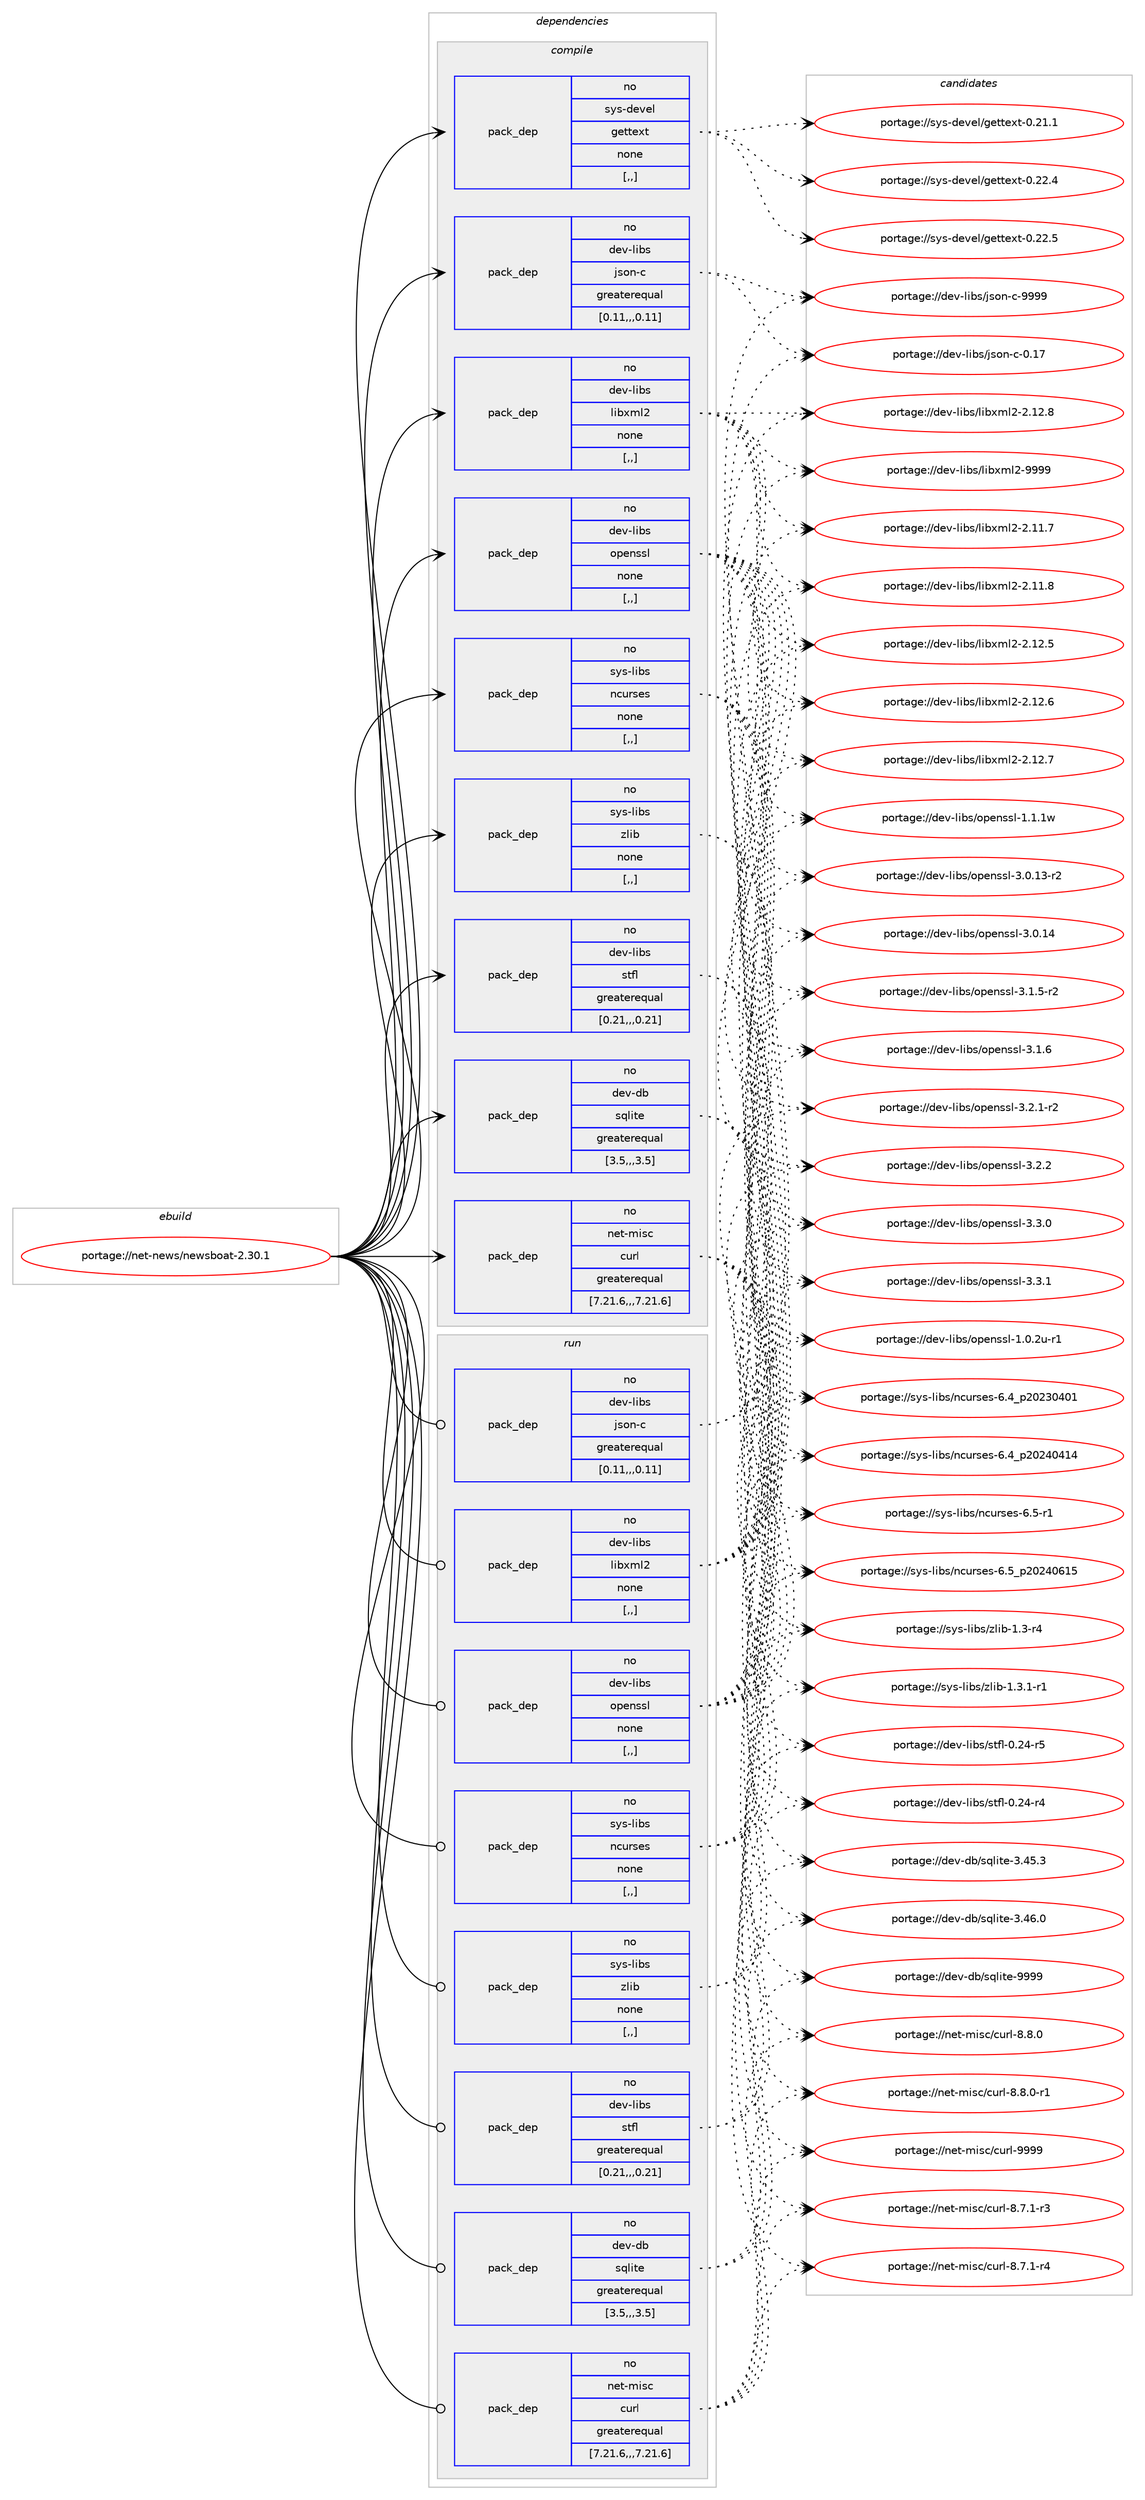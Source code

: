 digraph prolog {

# *************
# Graph options
# *************

newrank=true;
concentrate=true;
compound=true;
graph [rankdir=LR,fontname=Helvetica,fontsize=10,ranksep=1.5];#, ranksep=2.5, nodesep=0.2];
edge  [arrowhead=vee];
node  [fontname=Helvetica,fontsize=10];

# **********
# The ebuild
# **********

subgraph cluster_leftcol {
color=gray;
rank=same;
label=<<i>ebuild</i>>;
id [label="portage://net-news/newsboat-2.30.1", color=red, width=4, href="../net-news/newsboat-2.30.1.svg"];
}

# ****************
# The dependencies
# ****************

subgraph cluster_midcol {
color=gray;
label=<<i>dependencies</i>>;
subgraph cluster_compile {
fillcolor="#eeeeee";
style=filled;
label=<<i>compile</i>>;
subgraph pack270241 {
dependency370538 [label=<<TABLE BORDER="0" CELLBORDER="1" CELLSPACING="0" CELLPADDING="4" WIDTH="220"><TR><TD ROWSPAN="6" CELLPADDING="30">pack_dep</TD></TR><TR><TD WIDTH="110">no</TD></TR><TR><TD>dev-db</TD></TR><TR><TD>sqlite</TD></TR><TR><TD>greaterequal</TD></TR><TR><TD>[3.5,,,3.5]</TD></TR></TABLE>>, shape=none, color=blue];
}
id:e -> dependency370538:w [weight=20,style="solid",arrowhead="vee"];
subgraph pack270242 {
dependency370539 [label=<<TABLE BORDER="0" CELLBORDER="1" CELLSPACING="0" CELLPADDING="4" WIDTH="220"><TR><TD ROWSPAN="6" CELLPADDING="30">pack_dep</TD></TR><TR><TD WIDTH="110">no</TD></TR><TR><TD>dev-libs</TD></TR><TR><TD>json-c</TD></TR><TR><TD>greaterequal</TD></TR><TR><TD>[0.11,,,0.11]</TD></TR></TABLE>>, shape=none, color=blue];
}
id:e -> dependency370539:w [weight=20,style="solid",arrowhead="vee"];
subgraph pack270243 {
dependency370540 [label=<<TABLE BORDER="0" CELLBORDER="1" CELLSPACING="0" CELLPADDING="4" WIDTH="220"><TR><TD ROWSPAN="6" CELLPADDING="30">pack_dep</TD></TR><TR><TD WIDTH="110">no</TD></TR><TR><TD>dev-libs</TD></TR><TR><TD>libxml2</TD></TR><TR><TD>none</TD></TR><TR><TD>[,,]</TD></TR></TABLE>>, shape=none, color=blue];
}
id:e -> dependency370540:w [weight=20,style="solid",arrowhead="vee"];
subgraph pack270244 {
dependency370541 [label=<<TABLE BORDER="0" CELLBORDER="1" CELLSPACING="0" CELLPADDING="4" WIDTH="220"><TR><TD ROWSPAN="6" CELLPADDING="30">pack_dep</TD></TR><TR><TD WIDTH="110">no</TD></TR><TR><TD>dev-libs</TD></TR><TR><TD>openssl</TD></TR><TR><TD>none</TD></TR><TR><TD>[,,]</TD></TR></TABLE>>, shape=none, color=blue];
}
id:e -> dependency370541:w [weight=20,style="solid",arrowhead="vee"];
subgraph pack270245 {
dependency370542 [label=<<TABLE BORDER="0" CELLBORDER="1" CELLSPACING="0" CELLPADDING="4" WIDTH="220"><TR><TD ROWSPAN="6" CELLPADDING="30">pack_dep</TD></TR><TR><TD WIDTH="110">no</TD></TR><TR><TD>dev-libs</TD></TR><TR><TD>stfl</TD></TR><TR><TD>greaterequal</TD></TR><TR><TD>[0.21,,,0.21]</TD></TR></TABLE>>, shape=none, color=blue];
}
id:e -> dependency370542:w [weight=20,style="solid",arrowhead="vee"];
subgraph pack270246 {
dependency370543 [label=<<TABLE BORDER="0" CELLBORDER="1" CELLSPACING="0" CELLPADDING="4" WIDTH="220"><TR><TD ROWSPAN="6" CELLPADDING="30">pack_dep</TD></TR><TR><TD WIDTH="110">no</TD></TR><TR><TD>net-misc</TD></TR><TR><TD>curl</TD></TR><TR><TD>greaterequal</TD></TR><TR><TD>[7.21.6,,,7.21.6]</TD></TR></TABLE>>, shape=none, color=blue];
}
id:e -> dependency370543:w [weight=20,style="solid",arrowhead="vee"];
subgraph pack270247 {
dependency370544 [label=<<TABLE BORDER="0" CELLBORDER="1" CELLSPACING="0" CELLPADDING="4" WIDTH="220"><TR><TD ROWSPAN="6" CELLPADDING="30">pack_dep</TD></TR><TR><TD WIDTH="110">no</TD></TR><TR><TD>sys-devel</TD></TR><TR><TD>gettext</TD></TR><TR><TD>none</TD></TR><TR><TD>[,,]</TD></TR></TABLE>>, shape=none, color=blue];
}
id:e -> dependency370544:w [weight=20,style="solid",arrowhead="vee"];
subgraph pack270248 {
dependency370545 [label=<<TABLE BORDER="0" CELLBORDER="1" CELLSPACING="0" CELLPADDING="4" WIDTH="220"><TR><TD ROWSPAN="6" CELLPADDING="30">pack_dep</TD></TR><TR><TD WIDTH="110">no</TD></TR><TR><TD>sys-libs</TD></TR><TR><TD>ncurses</TD></TR><TR><TD>none</TD></TR><TR><TD>[,,]</TD></TR></TABLE>>, shape=none, color=blue];
}
id:e -> dependency370545:w [weight=20,style="solid",arrowhead="vee"];
subgraph pack270249 {
dependency370546 [label=<<TABLE BORDER="0" CELLBORDER="1" CELLSPACING="0" CELLPADDING="4" WIDTH="220"><TR><TD ROWSPAN="6" CELLPADDING="30">pack_dep</TD></TR><TR><TD WIDTH="110">no</TD></TR><TR><TD>sys-libs</TD></TR><TR><TD>zlib</TD></TR><TR><TD>none</TD></TR><TR><TD>[,,]</TD></TR></TABLE>>, shape=none, color=blue];
}
id:e -> dependency370546:w [weight=20,style="solid",arrowhead="vee"];
}
subgraph cluster_compileandrun {
fillcolor="#eeeeee";
style=filled;
label=<<i>compile and run</i>>;
}
subgraph cluster_run {
fillcolor="#eeeeee";
style=filled;
label=<<i>run</i>>;
subgraph pack270250 {
dependency370547 [label=<<TABLE BORDER="0" CELLBORDER="1" CELLSPACING="0" CELLPADDING="4" WIDTH="220"><TR><TD ROWSPAN="6" CELLPADDING="30">pack_dep</TD></TR><TR><TD WIDTH="110">no</TD></TR><TR><TD>dev-db</TD></TR><TR><TD>sqlite</TD></TR><TR><TD>greaterequal</TD></TR><TR><TD>[3.5,,,3.5]</TD></TR></TABLE>>, shape=none, color=blue];
}
id:e -> dependency370547:w [weight=20,style="solid",arrowhead="odot"];
subgraph pack270251 {
dependency370548 [label=<<TABLE BORDER="0" CELLBORDER="1" CELLSPACING="0" CELLPADDING="4" WIDTH="220"><TR><TD ROWSPAN="6" CELLPADDING="30">pack_dep</TD></TR><TR><TD WIDTH="110">no</TD></TR><TR><TD>dev-libs</TD></TR><TR><TD>json-c</TD></TR><TR><TD>greaterequal</TD></TR><TR><TD>[0.11,,,0.11]</TD></TR></TABLE>>, shape=none, color=blue];
}
id:e -> dependency370548:w [weight=20,style="solid",arrowhead="odot"];
subgraph pack270252 {
dependency370549 [label=<<TABLE BORDER="0" CELLBORDER="1" CELLSPACING="0" CELLPADDING="4" WIDTH="220"><TR><TD ROWSPAN="6" CELLPADDING="30">pack_dep</TD></TR><TR><TD WIDTH="110">no</TD></TR><TR><TD>dev-libs</TD></TR><TR><TD>libxml2</TD></TR><TR><TD>none</TD></TR><TR><TD>[,,]</TD></TR></TABLE>>, shape=none, color=blue];
}
id:e -> dependency370549:w [weight=20,style="solid",arrowhead="odot"];
subgraph pack270253 {
dependency370550 [label=<<TABLE BORDER="0" CELLBORDER="1" CELLSPACING="0" CELLPADDING="4" WIDTH="220"><TR><TD ROWSPAN="6" CELLPADDING="30">pack_dep</TD></TR><TR><TD WIDTH="110">no</TD></TR><TR><TD>dev-libs</TD></TR><TR><TD>openssl</TD></TR><TR><TD>none</TD></TR><TR><TD>[,,]</TD></TR></TABLE>>, shape=none, color=blue];
}
id:e -> dependency370550:w [weight=20,style="solid",arrowhead="odot"];
subgraph pack270254 {
dependency370551 [label=<<TABLE BORDER="0" CELLBORDER="1" CELLSPACING="0" CELLPADDING="4" WIDTH="220"><TR><TD ROWSPAN="6" CELLPADDING="30">pack_dep</TD></TR><TR><TD WIDTH="110">no</TD></TR><TR><TD>dev-libs</TD></TR><TR><TD>stfl</TD></TR><TR><TD>greaterequal</TD></TR><TR><TD>[0.21,,,0.21]</TD></TR></TABLE>>, shape=none, color=blue];
}
id:e -> dependency370551:w [weight=20,style="solid",arrowhead="odot"];
subgraph pack270255 {
dependency370552 [label=<<TABLE BORDER="0" CELLBORDER="1" CELLSPACING="0" CELLPADDING="4" WIDTH="220"><TR><TD ROWSPAN="6" CELLPADDING="30">pack_dep</TD></TR><TR><TD WIDTH="110">no</TD></TR><TR><TD>net-misc</TD></TR><TR><TD>curl</TD></TR><TR><TD>greaterequal</TD></TR><TR><TD>[7.21.6,,,7.21.6]</TD></TR></TABLE>>, shape=none, color=blue];
}
id:e -> dependency370552:w [weight=20,style="solid",arrowhead="odot"];
subgraph pack270256 {
dependency370553 [label=<<TABLE BORDER="0" CELLBORDER="1" CELLSPACING="0" CELLPADDING="4" WIDTH="220"><TR><TD ROWSPAN="6" CELLPADDING="30">pack_dep</TD></TR><TR><TD WIDTH="110">no</TD></TR><TR><TD>sys-libs</TD></TR><TR><TD>ncurses</TD></TR><TR><TD>none</TD></TR><TR><TD>[,,]</TD></TR></TABLE>>, shape=none, color=blue];
}
id:e -> dependency370553:w [weight=20,style="solid",arrowhead="odot"];
subgraph pack270257 {
dependency370554 [label=<<TABLE BORDER="0" CELLBORDER="1" CELLSPACING="0" CELLPADDING="4" WIDTH="220"><TR><TD ROWSPAN="6" CELLPADDING="30">pack_dep</TD></TR><TR><TD WIDTH="110">no</TD></TR><TR><TD>sys-libs</TD></TR><TR><TD>zlib</TD></TR><TR><TD>none</TD></TR><TR><TD>[,,]</TD></TR></TABLE>>, shape=none, color=blue];
}
id:e -> dependency370554:w [weight=20,style="solid",arrowhead="odot"];
}
}

# **************
# The candidates
# **************

subgraph cluster_choices {
rank=same;
color=gray;
label=<<i>candidates</i>>;

subgraph choice270241 {
color=black;
nodesep=1;
choice10010111845100984711511310810511610145514652534651 [label="portage://dev-db/sqlite-3.45.3", color=red, width=4,href="../dev-db/sqlite-3.45.3.svg"];
choice10010111845100984711511310810511610145514652544648 [label="portage://dev-db/sqlite-3.46.0", color=red, width=4,href="../dev-db/sqlite-3.46.0.svg"];
choice1001011184510098471151131081051161014557575757 [label="portage://dev-db/sqlite-9999", color=red, width=4,href="../dev-db/sqlite-9999.svg"];
dependency370538:e -> choice10010111845100984711511310810511610145514652534651:w [style=dotted,weight="100"];
dependency370538:e -> choice10010111845100984711511310810511610145514652544648:w [style=dotted,weight="100"];
dependency370538:e -> choice1001011184510098471151131081051161014557575757:w [style=dotted,weight="100"];
}
subgraph choice270242 {
color=black;
nodesep=1;
choice10010111845108105981154710611511111045994548464955 [label="portage://dev-libs/json-c-0.17", color=red, width=4,href="../dev-libs/json-c-0.17.svg"];
choice10010111845108105981154710611511111045994557575757 [label="portage://dev-libs/json-c-9999", color=red, width=4,href="../dev-libs/json-c-9999.svg"];
dependency370539:e -> choice10010111845108105981154710611511111045994548464955:w [style=dotted,weight="100"];
dependency370539:e -> choice10010111845108105981154710611511111045994557575757:w [style=dotted,weight="100"];
}
subgraph choice270243 {
color=black;
nodesep=1;
choice100101118451081059811547108105981201091085045504649494655 [label="portage://dev-libs/libxml2-2.11.7", color=red, width=4,href="../dev-libs/libxml2-2.11.7.svg"];
choice100101118451081059811547108105981201091085045504649494656 [label="portage://dev-libs/libxml2-2.11.8", color=red, width=4,href="../dev-libs/libxml2-2.11.8.svg"];
choice100101118451081059811547108105981201091085045504649504653 [label="portage://dev-libs/libxml2-2.12.5", color=red, width=4,href="../dev-libs/libxml2-2.12.5.svg"];
choice100101118451081059811547108105981201091085045504649504654 [label="portage://dev-libs/libxml2-2.12.6", color=red, width=4,href="../dev-libs/libxml2-2.12.6.svg"];
choice100101118451081059811547108105981201091085045504649504655 [label="portage://dev-libs/libxml2-2.12.7", color=red, width=4,href="../dev-libs/libxml2-2.12.7.svg"];
choice100101118451081059811547108105981201091085045504649504656 [label="portage://dev-libs/libxml2-2.12.8", color=red, width=4,href="../dev-libs/libxml2-2.12.8.svg"];
choice10010111845108105981154710810598120109108504557575757 [label="portage://dev-libs/libxml2-9999", color=red, width=4,href="../dev-libs/libxml2-9999.svg"];
dependency370540:e -> choice100101118451081059811547108105981201091085045504649494655:w [style=dotted,weight="100"];
dependency370540:e -> choice100101118451081059811547108105981201091085045504649494656:w [style=dotted,weight="100"];
dependency370540:e -> choice100101118451081059811547108105981201091085045504649504653:w [style=dotted,weight="100"];
dependency370540:e -> choice100101118451081059811547108105981201091085045504649504654:w [style=dotted,weight="100"];
dependency370540:e -> choice100101118451081059811547108105981201091085045504649504655:w [style=dotted,weight="100"];
dependency370540:e -> choice100101118451081059811547108105981201091085045504649504656:w [style=dotted,weight="100"];
dependency370540:e -> choice10010111845108105981154710810598120109108504557575757:w [style=dotted,weight="100"];
}
subgraph choice270244 {
color=black;
nodesep=1;
choice1001011184510810598115471111121011101151151084549464846501174511449 [label="portage://dev-libs/openssl-1.0.2u-r1", color=red, width=4,href="../dev-libs/openssl-1.0.2u-r1.svg"];
choice100101118451081059811547111112101110115115108454946494649119 [label="portage://dev-libs/openssl-1.1.1w", color=red, width=4,href="../dev-libs/openssl-1.1.1w.svg"];
choice100101118451081059811547111112101110115115108455146484649514511450 [label="portage://dev-libs/openssl-3.0.13-r2", color=red, width=4,href="../dev-libs/openssl-3.0.13-r2.svg"];
choice10010111845108105981154711111210111011511510845514648464952 [label="portage://dev-libs/openssl-3.0.14", color=red, width=4,href="../dev-libs/openssl-3.0.14.svg"];
choice1001011184510810598115471111121011101151151084551464946534511450 [label="portage://dev-libs/openssl-3.1.5-r2", color=red, width=4,href="../dev-libs/openssl-3.1.5-r2.svg"];
choice100101118451081059811547111112101110115115108455146494654 [label="portage://dev-libs/openssl-3.1.6", color=red, width=4,href="../dev-libs/openssl-3.1.6.svg"];
choice1001011184510810598115471111121011101151151084551465046494511450 [label="portage://dev-libs/openssl-3.2.1-r2", color=red, width=4,href="../dev-libs/openssl-3.2.1-r2.svg"];
choice100101118451081059811547111112101110115115108455146504650 [label="portage://dev-libs/openssl-3.2.2", color=red, width=4,href="../dev-libs/openssl-3.2.2.svg"];
choice100101118451081059811547111112101110115115108455146514648 [label="portage://dev-libs/openssl-3.3.0", color=red, width=4,href="../dev-libs/openssl-3.3.0.svg"];
choice100101118451081059811547111112101110115115108455146514649 [label="portage://dev-libs/openssl-3.3.1", color=red, width=4,href="../dev-libs/openssl-3.3.1.svg"];
dependency370541:e -> choice1001011184510810598115471111121011101151151084549464846501174511449:w [style=dotted,weight="100"];
dependency370541:e -> choice100101118451081059811547111112101110115115108454946494649119:w [style=dotted,weight="100"];
dependency370541:e -> choice100101118451081059811547111112101110115115108455146484649514511450:w [style=dotted,weight="100"];
dependency370541:e -> choice10010111845108105981154711111210111011511510845514648464952:w [style=dotted,weight="100"];
dependency370541:e -> choice1001011184510810598115471111121011101151151084551464946534511450:w [style=dotted,weight="100"];
dependency370541:e -> choice100101118451081059811547111112101110115115108455146494654:w [style=dotted,weight="100"];
dependency370541:e -> choice1001011184510810598115471111121011101151151084551465046494511450:w [style=dotted,weight="100"];
dependency370541:e -> choice100101118451081059811547111112101110115115108455146504650:w [style=dotted,weight="100"];
dependency370541:e -> choice100101118451081059811547111112101110115115108455146514648:w [style=dotted,weight="100"];
dependency370541:e -> choice100101118451081059811547111112101110115115108455146514649:w [style=dotted,weight="100"];
}
subgraph choice270245 {
color=black;
nodesep=1;
choice10010111845108105981154711511610210845484650524511452 [label="portage://dev-libs/stfl-0.24-r4", color=red, width=4,href="../dev-libs/stfl-0.24-r4.svg"];
choice10010111845108105981154711511610210845484650524511453 [label="portage://dev-libs/stfl-0.24-r5", color=red, width=4,href="../dev-libs/stfl-0.24-r5.svg"];
dependency370542:e -> choice10010111845108105981154711511610210845484650524511452:w [style=dotted,weight="100"];
dependency370542:e -> choice10010111845108105981154711511610210845484650524511453:w [style=dotted,weight="100"];
}
subgraph choice270246 {
color=black;
nodesep=1;
choice110101116451091051159947991171141084556465546494511451 [label="portage://net-misc/curl-8.7.1-r3", color=red, width=4,href="../net-misc/curl-8.7.1-r3.svg"];
choice110101116451091051159947991171141084556465546494511452 [label="portage://net-misc/curl-8.7.1-r4", color=red, width=4,href="../net-misc/curl-8.7.1-r4.svg"];
choice11010111645109105115994799117114108455646564648 [label="portage://net-misc/curl-8.8.0", color=red, width=4,href="../net-misc/curl-8.8.0.svg"];
choice110101116451091051159947991171141084556465646484511449 [label="portage://net-misc/curl-8.8.0-r1", color=red, width=4,href="../net-misc/curl-8.8.0-r1.svg"];
choice110101116451091051159947991171141084557575757 [label="portage://net-misc/curl-9999", color=red, width=4,href="../net-misc/curl-9999.svg"];
dependency370543:e -> choice110101116451091051159947991171141084556465546494511451:w [style=dotted,weight="100"];
dependency370543:e -> choice110101116451091051159947991171141084556465546494511452:w [style=dotted,weight="100"];
dependency370543:e -> choice11010111645109105115994799117114108455646564648:w [style=dotted,weight="100"];
dependency370543:e -> choice110101116451091051159947991171141084556465646484511449:w [style=dotted,weight="100"];
dependency370543:e -> choice110101116451091051159947991171141084557575757:w [style=dotted,weight="100"];
}
subgraph choice270247 {
color=black;
nodesep=1;
choice115121115451001011181011084710310111611610112011645484650494649 [label="portage://sys-devel/gettext-0.21.1", color=red, width=4,href="../sys-devel/gettext-0.21.1.svg"];
choice115121115451001011181011084710310111611610112011645484650504652 [label="portage://sys-devel/gettext-0.22.4", color=red, width=4,href="../sys-devel/gettext-0.22.4.svg"];
choice115121115451001011181011084710310111611610112011645484650504653 [label="portage://sys-devel/gettext-0.22.5", color=red, width=4,href="../sys-devel/gettext-0.22.5.svg"];
dependency370544:e -> choice115121115451001011181011084710310111611610112011645484650494649:w [style=dotted,weight="100"];
dependency370544:e -> choice115121115451001011181011084710310111611610112011645484650504652:w [style=dotted,weight="100"];
dependency370544:e -> choice115121115451001011181011084710310111611610112011645484650504653:w [style=dotted,weight="100"];
}
subgraph choice270248 {
color=black;
nodesep=1;
choice1151211154510810598115471109911711411510111545544652951125048505148524849 [label="portage://sys-libs/ncurses-6.4_p20230401", color=red, width=4,href="../sys-libs/ncurses-6.4_p20230401.svg"];
choice1151211154510810598115471109911711411510111545544652951125048505248524952 [label="portage://sys-libs/ncurses-6.4_p20240414", color=red, width=4,href="../sys-libs/ncurses-6.4_p20240414.svg"];
choice11512111545108105981154711099117114115101115455446534511449 [label="portage://sys-libs/ncurses-6.5-r1", color=red, width=4,href="../sys-libs/ncurses-6.5-r1.svg"];
choice1151211154510810598115471109911711411510111545544653951125048505248544953 [label="portage://sys-libs/ncurses-6.5_p20240615", color=red, width=4,href="../sys-libs/ncurses-6.5_p20240615.svg"];
dependency370545:e -> choice1151211154510810598115471109911711411510111545544652951125048505148524849:w [style=dotted,weight="100"];
dependency370545:e -> choice1151211154510810598115471109911711411510111545544652951125048505248524952:w [style=dotted,weight="100"];
dependency370545:e -> choice11512111545108105981154711099117114115101115455446534511449:w [style=dotted,weight="100"];
dependency370545:e -> choice1151211154510810598115471109911711411510111545544653951125048505248544953:w [style=dotted,weight="100"];
}
subgraph choice270249 {
color=black;
nodesep=1;
choice11512111545108105981154712210810598454946514511452 [label="portage://sys-libs/zlib-1.3-r4", color=red, width=4,href="../sys-libs/zlib-1.3-r4.svg"];
choice115121115451081059811547122108105984549465146494511449 [label="portage://sys-libs/zlib-1.3.1-r1", color=red, width=4,href="../sys-libs/zlib-1.3.1-r1.svg"];
dependency370546:e -> choice11512111545108105981154712210810598454946514511452:w [style=dotted,weight="100"];
dependency370546:e -> choice115121115451081059811547122108105984549465146494511449:w [style=dotted,weight="100"];
}
subgraph choice270250 {
color=black;
nodesep=1;
choice10010111845100984711511310810511610145514652534651 [label="portage://dev-db/sqlite-3.45.3", color=red, width=4,href="../dev-db/sqlite-3.45.3.svg"];
choice10010111845100984711511310810511610145514652544648 [label="portage://dev-db/sqlite-3.46.0", color=red, width=4,href="../dev-db/sqlite-3.46.0.svg"];
choice1001011184510098471151131081051161014557575757 [label="portage://dev-db/sqlite-9999", color=red, width=4,href="../dev-db/sqlite-9999.svg"];
dependency370547:e -> choice10010111845100984711511310810511610145514652534651:w [style=dotted,weight="100"];
dependency370547:e -> choice10010111845100984711511310810511610145514652544648:w [style=dotted,weight="100"];
dependency370547:e -> choice1001011184510098471151131081051161014557575757:w [style=dotted,weight="100"];
}
subgraph choice270251 {
color=black;
nodesep=1;
choice10010111845108105981154710611511111045994548464955 [label="portage://dev-libs/json-c-0.17", color=red, width=4,href="../dev-libs/json-c-0.17.svg"];
choice10010111845108105981154710611511111045994557575757 [label="portage://dev-libs/json-c-9999", color=red, width=4,href="../dev-libs/json-c-9999.svg"];
dependency370548:e -> choice10010111845108105981154710611511111045994548464955:w [style=dotted,weight="100"];
dependency370548:e -> choice10010111845108105981154710611511111045994557575757:w [style=dotted,weight="100"];
}
subgraph choice270252 {
color=black;
nodesep=1;
choice100101118451081059811547108105981201091085045504649494655 [label="portage://dev-libs/libxml2-2.11.7", color=red, width=4,href="../dev-libs/libxml2-2.11.7.svg"];
choice100101118451081059811547108105981201091085045504649494656 [label="portage://dev-libs/libxml2-2.11.8", color=red, width=4,href="../dev-libs/libxml2-2.11.8.svg"];
choice100101118451081059811547108105981201091085045504649504653 [label="portage://dev-libs/libxml2-2.12.5", color=red, width=4,href="../dev-libs/libxml2-2.12.5.svg"];
choice100101118451081059811547108105981201091085045504649504654 [label="portage://dev-libs/libxml2-2.12.6", color=red, width=4,href="../dev-libs/libxml2-2.12.6.svg"];
choice100101118451081059811547108105981201091085045504649504655 [label="portage://dev-libs/libxml2-2.12.7", color=red, width=4,href="../dev-libs/libxml2-2.12.7.svg"];
choice100101118451081059811547108105981201091085045504649504656 [label="portage://dev-libs/libxml2-2.12.8", color=red, width=4,href="../dev-libs/libxml2-2.12.8.svg"];
choice10010111845108105981154710810598120109108504557575757 [label="portage://dev-libs/libxml2-9999", color=red, width=4,href="../dev-libs/libxml2-9999.svg"];
dependency370549:e -> choice100101118451081059811547108105981201091085045504649494655:w [style=dotted,weight="100"];
dependency370549:e -> choice100101118451081059811547108105981201091085045504649494656:w [style=dotted,weight="100"];
dependency370549:e -> choice100101118451081059811547108105981201091085045504649504653:w [style=dotted,weight="100"];
dependency370549:e -> choice100101118451081059811547108105981201091085045504649504654:w [style=dotted,weight="100"];
dependency370549:e -> choice100101118451081059811547108105981201091085045504649504655:w [style=dotted,weight="100"];
dependency370549:e -> choice100101118451081059811547108105981201091085045504649504656:w [style=dotted,weight="100"];
dependency370549:e -> choice10010111845108105981154710810598120109108504557575757:w [style=dotted,weight="100"];
}
subgraph choice270253 {
color=black;
nodesep=1;
choice1001011184510810598115471111121011101151151084549464846501174511449 [label="portage://dev-libs/openssl-1.0.2u-r1", color=red, width=4,href="../dev-libs/openssl-1.0.2u-r1.svg"];
choice100101118451081059811547111112101110115115108454946494649119 [label="portage://dev-libs/openssl-1.1.1w", color=red, width=4,href="../dev-libs/openssl-1.1.1w.svg"];
choice100101118451081059811547111112101110115115108455146484649514511450 [label="portage://dev-libs/openssl-3.0.13-r2", color=red, width=4,href="../dev-libs/openssl-3.0.13-r2.svg"];
choice10010111845108105981154711111210111011511510845514648464952 [label="portage://dev-libs/openssl-3.0.14", color=red, width=4,href="../dev-libs/openssl-3.0.14.svg"];
choice1001011184510810598115471111121011101151151084551464946534511450 [label="portage://dev-libs/openssl-3.1.5-r2", color=red, width=4,href="../dev-libs/openssl-3.1.5-r2.svg"];
choice100101118451081059811547111112101110115115108455146494654 [label="portage://dev-libs/openssl-3.1.6", color=red, width=4,href="../dev-libs/openssl-3.1.6.svg"];
choice1001011184510810598115471111121011101151151084551465046494511450 [label="portage://dev-libs/openssl-3.2.1-r2", color=red, width=4,href="../dev-libs/openssl-3.2.1-r2.svg"];
choice100101118451081059811547111112101110115115108455146504650 [label="portage://dev-libs/openssl-3.2.2", color=red, width=4,href="../dev-libs/openssl-3.2.2.svg"];
choice100101118451081059811547111112101110115115108455146514648 [label="portage://dev-libs/openssl-3.3.0", color=red, width=4,href="../dev-libs/openssl-3.3.0.svg"];
choice100101118451081059811547111112101110115115108455146514649 [label="portage://dev-libs/openssl-3.3.1", color=red, width=4,href="../dev-libs/openssl-3.3.1.svg"];
dependency370550:e -> choice1001011184510810598115471111121011101151151084549464846501174511449:w [style=dotted,weight="100"];
dependency370550:e -> choice100101118451081059811547111112101110115115108454946494649119:w [style=dotted,weight="100"];
dependency370550:e -> choice100101118451081059811547111112101110115115108455146484649514511450:w [style=dotted,weight="100"];
dependency370550:e -> choice10010111845108105981154711111210111011511510845514648464952:w [style=dotted,weight="100"];
dependency370550:e -> choice1001011184510810598115471111121011101151151084551464946534511450:w [style=dotted,weight="100"];
dependency370550:e -> choice100101118451081059811547111112101110115115108455146494654:w [style=dotted,weight="100"];
dependency370550:e -> choice1001011184510810598115471111121011101151151084551465046494511450:w [style=dotted,weight="100"];
dependency370550:e -> choice100101118451081059811547111112101110115115108455146504650:w [style=dotted,weight="100"];
dependency370550:e -> choice100101118451081059811547111112101110115115108455146514648:w [style=dotted,weight="100"];
dependency370550:e -> choice100101118451081059811547111112101110115115108455146514649:w [style=dotted,weight="100"];
}
subgraph choice270254 {
color=black;
nodesep=1;
choice10010111845108105981154711511610210845484650524511452 [label="portage://dev-libs/stfl-0.24-r4", color=red, width=4,href="../dev-libs/stfl-0.24-r4.svg"];
choice10010111845108105981154711511610210845484650524511453 [label="portage://dev-libs/stfl-0.24-r5", color=red, width=4,href="../dev-libs/stfl-0.24-r5.svg"];
dependency370551:e -> choice10010111845108105981154711511610210845484650524511452:w [style=dotted,weight="100"];
dependency370551:e -> choice10010111845108105981154711511610210845484650524511453:w [style=dotted,weight="100"];
}
subgraph choice270255 {
color=black;
nodesep=1;
choice110101116451091051159947991171141084556465546494511451 [label="portage://net-misc/curl-8.7.1-r3", color=red, width=4,href="../net-misc/curl-8.7.1-r3.svg"];
choice110101116451091051159947991171141084556465546494511452 [label="portage://net-misc/curl-8.7.1-r4", color=red, width=4,href="../net-misc/curl-8.7.1-r4.svg"];
choice11010111645109105115994799117114108455646564648 [label="portage://net-misc/curl-8.8.0", color=red, width=4,href="../net-misc/curl-8.8.0.svg"];
choice110101116451091051159947991171141084556465646484511449 [label="portage://net-misc/curl-8.8.0-r1", color=red, width=4,href="../net-misc/curl-8.8.0-r1.svg"];
choice110101116451091051159947991171141084557575757 [label="portage://net-misc/curl-9999", color=red, width=4,href="../net-misc/curl-9999.svg"];
dependency370552:e -> choice110101116451091051159947991171141084556465546494511451:w [style=dotted,weight="100"];
dependency370552:e -> choice110101116451091051159947991171141084556465546494511452:w [style=dotted,weight="100"];
dependency370552:e -> choice11010111645109105115994799117114108455646564648:w [style=dotted,weight="100"];
dependency370552:e -> choice110101116451091051159947991171141084556465646484511449:w [style=dotted,weight="100"];
dependency370552:e -> choice110101116451091051159947991171141084557575757:w [style=dotted,weight="100"];
}
subgraph choice270256 {
color=black;
nodesep=1;
choice1151211154510810598115471109911711411510111545544652951125048505148524849 [label="portage://sys-libs/ncurses-6.4_p20230401", color=red, width=4,href="../sys-libs/ncurses-6.4_p20230401.svg"];
choice1151211154510810598115471109911711411510111545544652951125048505248524952 [label="portage://sys-libs/ncurses-6.4_p20240414", color=red, width=4,href="../sys-libs/ncurses-6.4_p20240414.svg"];
choice11512111545108105981154711099117114115101115455446534511449 [label="portage://sys-libs/ncurses-6.5-r1", color=red, width=4,href="../sys-libs/ncurses-6.5-r1.svg"];
choice1151211154510810598115471109911711411510111545544653951125048505248544953 [label="portage://sys-libs/ncurses-6.5_p20240615", color=red, width=4,href="../sys-libs/ncurses-6.5_p20240615.svg"];
dependency370553:e -> choice1151211154510810598115471109911711411510111545544652951125048505148524849:w [style=dotted,weight="100"];
dependency370553:e -> choice1151211154510810598115471109911711411510111545544652951125048505248524952:w [style=dotted,weight="100"];
dependency370553:e -> choice11512111545108105981154711099117114115101115455446534511449:w [style=dotted,weight="100"];
dependency370553:e -> choice1151211154510810598115471109911711411510111545544653951125048505248544953:w [style=dotted,weight="100"];
}
subgraph choice270257 {
color=black;
nodesep=1;
choice11512111545108105981154712210810598454946514511452 [label="portage://sys-libs/zlib-1.3-r4", color=red, width=4,href="../sys-libs/zlib-1.3-r4.svg"];
choice115121115451081059811547122108105984549465146494511449 [label="portage://sys-libs/zlib-1.3.1-r1", color=red, width=4,href="../sys-libs/zlib-1.3.1-r1.svg"];
dependency370554:e -> choice11512111545108105981154712210810598454946514511452:w [style=dotted,weight="100"];
dependency370554:e -> choice115121115451081059811547122108105984549465146494511449:w [style=dotted,weight="100"];
}
}

}
